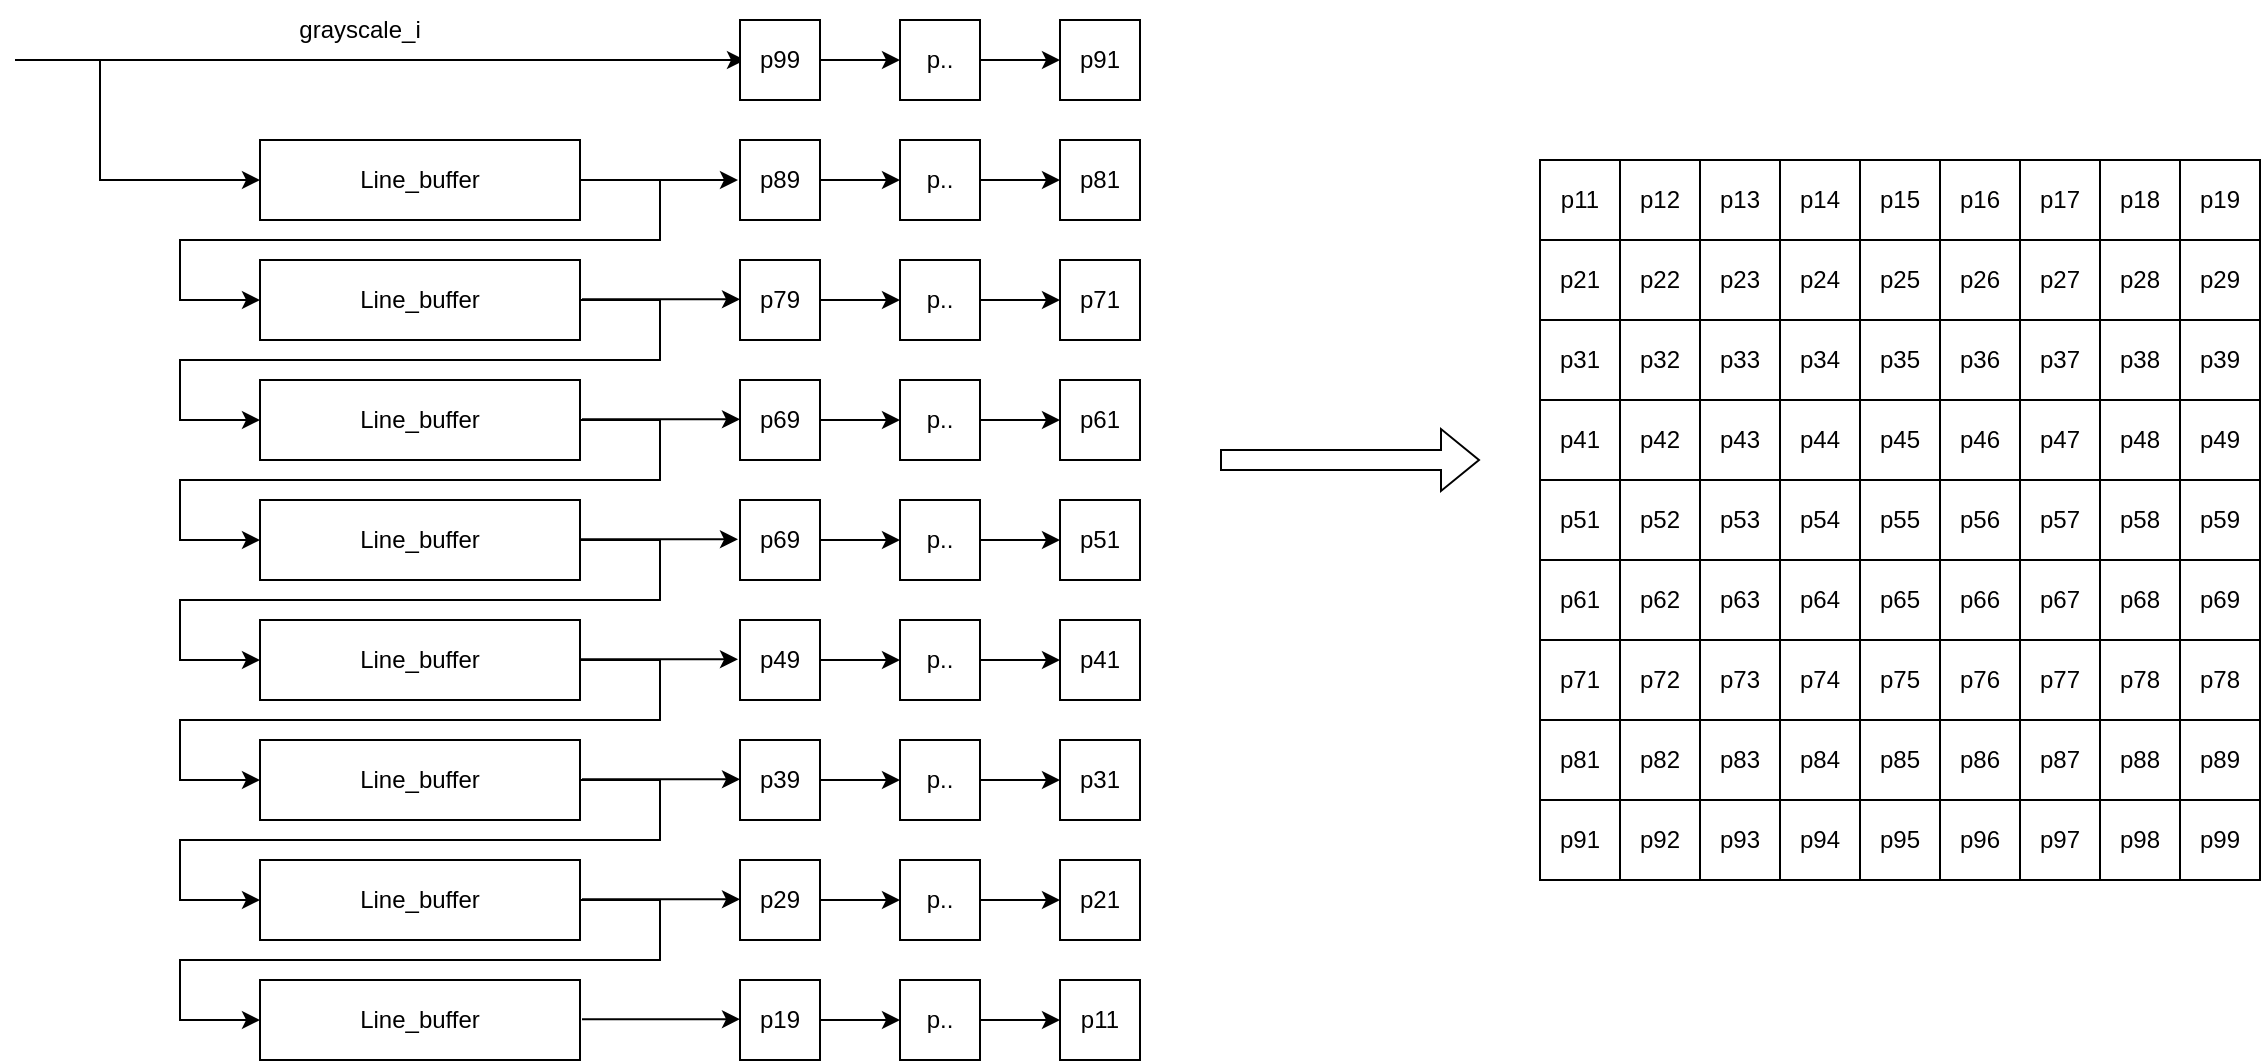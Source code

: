 <mxfile version="24.8.9">
  <diagram name="Page-1" id="rGgKpB5m5iq16dW2CrbF">
    <mxGraphModel dx="1434" dy="746" grid="1" gridSize="10" guides="1" tooltips="1" connect="1" arrows="1" fold="1" page="1" pageScale="1" pageWidth="850" pageHeight="1100" math="0" shadow="0">
      <root>
        <mxCell id="0" />
        <mxCell id="1" parent="0" />
        <mxCell id="uVn_jafMMcIAH3ZnY_Oj-1" value="" style="endArrow=classic;html=1;rounded=0;entryX=0;entryY=0.5;entryDx=0;entryDy=0;" parent="1" edge="1">
          <mxGeometry width="50" height="50" relative="1" as="geometry">
            <mxPoint x="77.5" y="320" as="sourcePoint" />
            <mxPoint x="442.5" y="320" as="targetPoint" />
          </mxGeometry>
        </mxCell>
        <mxCell id="uVn_jafMMcIAH3ZnY_Oj-3" value="grayscale_i" style="text;html=1;align=center;verticalAlign=middle;whiteSpace=wrap;rounded=0;" parent="1" vertex="1">
          <mxGeometry x="220" y="290" width="60" height="30" as="geometry" />
        </mxCell>
        <mxCell id="uVn_jafMMcIAH3ZnY_Oj-5" value="Line_buffer" style="rounded=0;whiteSpace=wrap;html=1;" parent="1" vertex="1">
          <mxGeometry x="200" y="360" width="160" height="40" as="geometry" />
        </mxCell>
        <mxCell id="uVn_jafMMcIAH3ZnY_Oj-12" value="Line_buffer" style="rounded=0;whiteSpace=wrap;html=1;" parent="1" vertex="1">
          <mxGeometry x="200" y="420" width="160" height="40" as="geometry" />
        </mxCell>
        <mxCell id="uVn_jafMMcIAH3ZnY_Oj-13" value="Line_buffer" style="rounded=0;whiteSpace=wrap;html=1;" parent="1" vertex="1">
          <mxGeometry x="200" y="480" width="160" height="40" as="geometry" />
        </mxCell>
        <mxCell id="uVn_jafMMcIAH3ZnY_Oj-14" value="Line_buffer" style="rounded=0;whiteSpace=wrap;html=1;" parent="1" vertex="1">
          <mxGeometry x="200" y="540" width="160" height="40" as="geometry" />
        </mxCell>
        <mxCell id="uVn_jafMMcIAH3ZnY_Oj-16" value="Line_buffer" style="rounded=0;whiteSpace=wrap;html=1;" parent="1" vertex="1">
          <mxGeometry x="200" y="600" width="160" height="40" as="geometry" />
        </mxCell>
        <mxCell id="uVn_jafMMcIAH3ZnY_Oj-17" value="Line_buffer" style="rounded=0;whiteSpace=wrap;html=1;" parent="1" vertex="1">
          <mxGeometry x="200" y="660" width="160" height="40" as="geometry" />
        </mxCell>
        <mxCell id="uVn_jafMMcIAH3ZnY_Oj-18" value="Line_buffer" style="rounded=0;whiteSpace=wrap;html=1;" parent="1" vertex="1">
          <mxGeometry x="200" y="720" width="160" height="40" as="geometry" />
        </mxCell>
        <mxCell id="uVn_jafMMcIAH3ZnY_Oj-19" value="Line_buffer" style="rounded=0;whiteSpace=wrap;html=1;" parent="1" vertex="1">
          <mxGeometry x="200" y="780" width="160" height="40" as="geometry" />
        </mxCell>
        <mxCell id="uVn_jafMMcIAH3ZnY_Oj-21" value="" style="endArrow=classic;html=1;rounded=0;entryX=0;entryY=0.5;entryDx=0;entryDy=0;" parent="1" target="uVn_jafMMcIAH3ZnY_Oj-5" edge="1">
          <mxGeometry width="50" height="50" relative="1" as="geometry">
            <mxPoint x="120" y="320" as="sourcePoint" />
            <mxPoint x="180" y="350" as="targetPoint" />
            <Array as="points">
              <mxPoint x="120" y="380" />
            </Array>
          </mxGeometry>
        </mxCell>
        <mxCell id="uVn_jafMMcIAH3ZnY_Oj-23" value="" style="endArrow=classic;html=1;rounded=0;exitX=1;exitY=0.5;exitDx=0;exitDy=0;entryX=0;entryY=0.5;entryDx=0;entryDy=0;" parent="1" source="uVn_jafMMcIAH3ZnY_Oj-5" target="uVn_jafMMcIAH3ZnY_Oj-12" edge="1">
          <mxGeometry width="50" height="50" relative="1" as="geometry">
            <mxPoint x="360" y="420" as="sourcePoint" />
            <mxPoint x="410" y="370" as="targetPoint" />
            <Array as="points">
              <mxPoint x="400" y="380" />
              <mxPoint x="400" y="410" />
              <mxPoint x="160" y="410" />
              <mxPoint x="160" y="440" />
            </Array>
          </mxGeometry>
        </mxCell>
        <mxCell id="uVn_jafMMcIAH3ZnY_Oj-25" value="" style="endArrow=classic;html=1;rounded=0;exitX=1;exitY=0.5;exitDx=0;exitDy=0;entryX=0;entryY=0.5;entryDx=0;entryDy=0;" parent="1" source="uVn_jafMMcIAH3ZnY_Oj-12" target="uVn_jafMMcIAH3ZnY_Oj-13" edge="1">
          <mxGeometry width="50" height="50" relative="1" as="geometry">
            <mxPoint x="360" y="490" as="sourcePoint" />
            <mxPoint x="410" y="440" as="targetPoint" />
            <Array as="points">
              <mxPoint x="400" y="440" />
              <mxPoint x="400" y="470" />
              <mxPoint x="160" y="470" />
              <mxPoint x="160" y="500" />
            </Array>
          </mxGeometry>
        </mxCell>
        <mxCell id="uVn_jafMMcIAH3ZnY_Oj-26" value="" style="endArrow=classic;html=1;rounded=0;exitX=1;exitY=0.5;exitDx=0;exitDy=0;entryX=0;entryY=0.5;entryDx=0;entryDy=0;" parent="1" edge="1">
          <mxGeometry width="50" height="50" relative="1" as="geometry">
            <mxPoint x="360" y="500" as="sourcePoint" />
            <mxPoint x="200" y="560" as="targetPoint" />
            <Array as="points">
              <mxPoint x="400" y="500" />
              <mxPoint x="400" y="530" />
              <mxPoint x="160" y="530" />
              <mxPoint x="160" y="560" />
            </Array>
          </mxGeometry>
        </mxCell>
        <mxCell id="uVn_jafMMcIAH3ZnY_Oj-27" value="" style="endArrow=classic;html=1;rounded=0;exitX=1;exitY=0.5;exitDx=0;exitDy=0;entryX=0;entryY=0.5;entryDx=0;entryDy=0;" parent="1" edge="1">
          <mxGeometry width="50" height="50" relative="1" as="geometry">
            <mxPoint x="360" y="560" as="sourcePoint" />
            <mxPoint x="200" y="620" as="targetPoint" />
            <Array as="points">
              <mxPoint x="400" y="560" />
              <mxPoint x="400" y="590" />
              <mxPoint x="160" y="590" />
              <mxPoint x="160" y="620" />
            </Array>
          </mxGeometry>
        </mxCell>
        <mxCell id="uVn_jafMMcIAH3ZnY_Oj-28" value="" style="endArrow=classic;html=1;rounded=0;exitX=1;exitY=0.5;exitDx=0;exitDy=0;entryX=0;entryY=0.5;entryDx=0;entryDy=0;" parent="1" edge="1">
          <mxGeometry width="50" height="50" relative="1" as="geometry">
            <mxPoint x="360" y="620" as="sourcePoint" />
            <mxPoint x="200" y="680" as="targetPoint" />
            <Array as="points">
              <mxPoint x="400" y="620" />
              <mxPoint x="400" y="650" />
              <mxPoint x="160" y="650" />
              <mxPoint x="160" y="680" />
            </Array>
          </mxGeometry>
        </mxCell>
        <mxCell id="uVn_jafMMcIAH3ZnY_Oj-29" value="" style="endArrow=classic;html=1;rounded=0;exitX=1;exitY=0.5;exitDx=0;exitDy=0;entryX=0;entryY=0.5;entryDx=0;entryDy=0;" parent="1" edge="1">
          <mxGeometry width="50" height="50" relative="1" as="geometry">
            <mxPoint x="360" y="680" as="sourcePoint" />
            <mxPoint x="200" y="740" as="targetPoint" />
            <Array as="points">
              <mxPoint x="400" y="680" />
              <mxPoint x="400" y="710" />
              <mxPoint x="160" y="710" />
              <mxPoint x="160" y="740" />
            </Array>
          </mxGeometry>
        </mxCell>
        <mxCell id="uVn_jafMMcIAH3ZnY_Oj-30" value="" style="endArrow=classic;html=1;rounded=0;exitX=1;exitY=0.5;exitDx=0;exitDy=0;entryX=0;entryY=0.5;entryDx=0;entryDy=0;" parent="1" edge="1">
          <mxGeometry width="50" height="50" relative="1" as="geometry">
            <mxPoint x="360" y="740" as="sourcePoint" />
            <mxPoint x="200" y="800" as="targetPoint" />
            <Array as="points">
              <mxPoint x="400" y="740" />
              <mxPoint x="400" y="770" />
              <mxPoint x="160" y="770" />
              <mxPoint x="160" y="800" />
            </Array>
          </mxGeometry>
        </mxCell>
        <mxCell id="uVn_jafMMcIAH3ZnY_Oj-44" value="" style="endArrow=classic;html=1;rounded=0;exitX=1;exitY=0.5;exitDx=0;exitDy=0;" parent="1" source="uVn_jafMMcIAH3ZnY_Oj-5" edge="1">
          <mxGeometry width="50" height="50" relative="1" as="geometry">
            <mxPoint x="420" y="440" as="sourcePoint" />
            <mxPoint x="439" y="380" as="targetPoint" />
          </mxGeometry>
        </mxCell>
        <mxCell id="uVn_jafMMcIAH3ZnY_Oj-54" value="" style="group" parent="1" vertex="1" connectable="0">
          <mxGeometry x="440" y="360" width="200" height="40" as="geometry" />
        </mxCell>
        <mxCell id="uVn_jafMMcIAH3ZnY_Oj-55" value="p89" style="rounded=0;whiteSpace=wrap;html=1;" parent="uVn_jafMMcIAH3ZnY_Oj-54" vertex="1">
          <mxGeometry width="40" height="40" as="geometry" />
        </mxCell>
        <mxCell id="uVn_jafMMcIAH3ZnY_Oj-56" value="" style="endArrow=classic;html=1;rounded=0;exitX=1;exitY=0.5;exitDx=0;exitDy=0;" parent="uVn_jafMMcIAH3ZnY_Oj-54" source="uVn_jafMMcIAH3ZnY_Oj-55" edge="1">
          <mxGeometry width="50" height="50" relative="1" as="geometry">
            <mxPoint x="120" y="90" as="sourcePoint" />
            <mxPoint x="80" y="20" as="targetPoint" />
          </mxGeometry>
        </mxCell>
        <mxCell id="uVn_jafMMcIAH3ZnY_Oj-57" value="p.." style="rounded=0;whiteSpace=wrap;html=1;" parent="uVn_jafMMcIAH3ZnY_Oj-54" vertex="1">
          <mxGeometry x="80" width="40" height="40" as="geometry" />
        </mxCell>
        <mxCell id="uVn_jafMMcIAH3ZnY_Oj-58" value="p81" style="rounded=0;whiteSpace=wrap;html=1;" parent="uVn_jafMMcIAH3ZnY_Oj-54" vertex="1">
          <mxGeometry x="160" width="40" height="40" as="geometry" />
        </mxCell>
        <mxCell id="uVn_jafMMcIAH3ZnY_Oj-59" value="" style="endArrow=classic;html=1;rounded=0;exitX=1;exitY=0.5;exitDx=0;exitDy=0;entryX=0;entryY=0.5;entryDx=0;entryDy=0;" parent="uVn_jafMMcIAH3ZnY_Oj-54" source="uVn_jafMMcIAH3ZnY_Oj-57" target="uVn_jafMMcIAH3ZnY_Oj-58" edge="1">
          <mxGeometry width="50" height="50" relative="1" as="geometry">
            <mxPoint x="190" y="105" as="sourcePoint" />
            <mxPoint x="240" y="55" as="targetPoint" />
          </mxGeometry>
        </mxCell>
        <mxCell id="uVn_jafMMcIAH3ZnY_Oj-85" value="" style="group" parent="1" vertex="1" connectable="0">
          <mxGeometry x="440" y="420" width="200" height="40" as="geometry" />
        </mxCell>
        <mxCell id="uVn_jafMMcIAH3ZnY_Oj-86" value="p79" style="rounded=0;whiteSpace=wrap;html=1;" parent="uVn_jafMMcIAH3ZnY_Oj-85" vertex="1">
          <mxGeometry width="40" height="40" as="geometry" />
        </mxCell>
        <mxCell id="uVn_jafMMcIAH3ZnY_Oj-87" value="" style="endArrow=classic;html=1;rounded=0;exitX=1;exitY=0.5;exitDx=0;exitDy=0;" parent="uVn_jafMMcIAH3ZnY_Oj-85" source="uVn_jafMMcIAH3ZnY_Oj-86" edge="1">
          <mxGeometry width="50" height="50" relative="1" as="geometry">
            <mxPoint x="120" y="90" as="sourcePoint" />
            <mxPoint x="80" y="20" as="targetPoint" />
          </mxGeometry>
        </mxCell>
        <mxCell id="uVn_jafMMcIAH3ZnY_Oj-88" value="p.." style="rounded=0;whiteSpace=wrap;html=1;" parent="uVn_jafMMcIAH3ZnY_Oj-85" vertex="1">
          <mxGeometry x="80" width="40" height="40" as="geometry" />
        </mxCell>
        <mxCell id="uVn_jafMMcIAH3ZnY_Oj-89" value="p71" style="rounded=0;whiteSpace=wrap;html=1;" parent="uVn_jafMMcIAH3ZnY_Oj-85" vertex="1">
          <mxGeometry x="160" width="40" height="40" as="geometry" />
        </mxCell>
        <mxCell id="uVn_jafMMcIAH3ZnY_Oj-90" value="" style="endArrow=classic;html=1;rounded=0;exitX=1;exitY=0.5;exitDx=0;exitDy=0;entryX=0;entryY=0.5;entryDx=0;entryDy=0;" parent="uVn_jafMMcIAH3ZnY_Oj-85" source="uVn_jafMMcIAH3ZnY_Oj-88" target="uVn_jafMMcIAH3ZnY_Oj-89" edge="1">
          <mxGeometry width="50" height="50" relative="1" as="geometry">
            <mxPoint x="190" y="105" as="sourcePoint" />
            <mxPoint x="240" y="55" as="targetPoint" />
          </mxGeometry>
        </mxCell>
        <mxCell id="uVn_jafMMcIAH3ZnY_Oj-91" value="" style="group" parent="1" vertex="1" connectable="0">
          <mxGeometry x="440" y="480" width="200" height="40" as="geometry" />
        </mxCell>
        <mxCell id="uVn_jafMMcIAH3ZnY_Oj-92" value="p69" style="rounded=0;whiteSpace=wrap;html=1;" parent="uVn_jafMMcIAH3ZnY_Oj-91" vertex="1">
          <mxGeometry width="40" height="40" as="geometry" />
        </mxCell>
        <mxCell id="uVn_jafMMcIAH3ZnY_Oj-93" value="" style="endArrow=classic;html=1;rounded=0;exitX=1;exitY=0.5;exitDx=0;exitDy=0;" parent="uVn_jafMMcIAH3ZnY_Oj-91" source="uVn_jafMMcIAH3ZnY_Oj-92" edge="1">
          <mxGeometry width="50" height="50" relative="1" as="geometry">
            <mxPoint x="120" y="90" as="sourcePoint" />
            <mxPoint x="80" y="20" as="targetPoint" />
          </mxGeometry>
        </mxCell>
        <mxCell id="uVn_jafMMcIAH3ZnY_Oj-94" value="p.." style="rounded=0;whiteSpace=wrap;html=1;" parent="uVn_jafMMcIAH3ZnY_Oj-91" vertex="1">
          <mxGeometry x="80" width="40" height="40" as="geometry" />
        </mxCell>
        <mxCell id="uVn_jafMMcIAH3ZnY_Oj-95" value="p61" style="rounded=0;whiteSpace=wrap;html=1;" parent="uVn_jafMMcIAH3ZnY_Oj-91" vertex="1">
          <mxGeometry x="160" width="40" height="40" as="geometry" />
        </mxCell>
        <mxCell id="uVn_jafMMcIAH3ZnY_Oj-96" value="" style="endArrow=classic;html=1;rounded=0;exitX=1;exitY=0.5;exitDx=0;exitDy=0;entryX=0;entryY=0.5;entryDx=0;entryDy=0;" parent="uVn_jafMMcIAH3ZnY_Oj-91" source="uVn_jafMMcIAH3ZnY_Oj-94" target="uVn_jafMMcIAH3ZnY_Oj-95" edge="1">
          <mxGeometry width="50" height="50" relative="1" as="geometry">
            <mxPoint x="190" y="105" as="sourcePoint" />
            <mxPoint x="240" y="55" as="targetPoint" />
          </mxGeometry>
        </mxCell>
        <mxCell id="uVn_jafMMcIAH3ZnY_Oj-97" value="" style="group" parent="1" vertex="1" connectable="0">
          <mxGeometry x="440" y="540" width="200" height="40" as="geometry" />
        </mxCell>
        <mxCell id="uVn_jafMMcIAH3ZnY_Oj-98" value="p69" style="rounded=0;whiteSpace=wrap;html=1;" parent="uVn_jafMMcIAH3ZnY_Oj-97" vertex="1">
          <mxGeometry width="40" height="40" as="geometry" />
        </mxCell>
        <mxCell id="uVn_jafMMcIAH3ZnY_Oj-99" value="" style="endArrow=classic;html=1;rounded=0;exitX=1;exitY=0.5;exitDx=0;exitDy=0;" parent="uVn_jafMMcIAH3ZnY_Oj-97" source="uVn_jafMMcIAH3ZnY_Oj-98" edge="1">
          <mxGeometry width="50" height="50" relative="1" as="geometry">
            <mxPoint x="120" y="90" as="sourcePoint" />
            <mxPoint x="80" y="20" as="targetPoint" />
          </mxGeometry>
        </mxCell>
        <mxCell id="uVn_jafMMcIAH3ZnY_Oj-100" value="p.." style="rounded=0;whiteSpace=wrap;html=1;" parent="uVn_jafMMcIAH3ZnY_Oj-97" vertex="1">
          <mxGeometry x="80" width="40" height="40" as="geometry" />
        </mxCell>
        <mxCell id="uVn_jafMMcIAH3ZnY_Oj-101" value="p51" style="rounded=0;whiteSpace=wrap;html=1;" parent="uVn_jafMMcIAH3ZnY_Oj-97" vertex="1">
          <mxGeometry x="160" width="40" height="40" as="geometry" />
        </mxCell>
        <mxCell id="uVn_jafMMcIAH3ZnY_Oj-102" value="" style="endArrow=classic;html=1;rounded=0;exitX=1;exitY=0.5;exitDx=0;exitDy=0;entryX=0;entryY=0.5;entryDx=0;entryDy=0;" parent="uVn_jafMMcIAH3ZnY_Oj-97" source="uVn_jafMMcIAH3ZnY_Oj-100" target="uVn_jafMMcIAH3ZnY_Oj-101" edge="1">
          <mxGeometry width="50" height="50" relative="1" as="geometry">
            <mxPoint x="190" y="105" as="sourcePoint" />
            <mxPoint x="240" y="55" as="targetPoint" />
          </mxGeometry>
        </mxCell>
        <mxCell id="uVn_jafMMcIAH3ZnY_Oj-103" value="" style="group" parent="1" vertex="1" connectable="0">
          <mxGeometry x="440" y="600" width="200" height="40" as="geometry" />
        </mxCell>
        <mxCell id="uVn_jafMMcIAH3ZnY_Oj-104" value="p49" style="rounded=0;whiteSpace=wrap;html=1;" parent="uVn_jafMMcIAH3ZnY_Oj-103" vertex="1">
          <mxGeometry width="40" height="40" as="geometry" />
        </mxCell>
        <mxCell id="uVn_jafMMcIAH3ZnY_Oj-105" value="" style="endArrow=classic;html=1;rounded=0;exitX=1;exitY=0.5;exitDx=0;exitDy=0;" parent="uVn_jafMMcIAH3ZnY_Oj-103" source="uVn_jafMMcIAH3ZnY_Oj-104" edge="1">
          <mxGeometry width="50" height="50" relative="1" as="geometry">
            <mxPoint x="120" y="90" as="sourcePoint" />
            <mxPoint x="80" y="20" as="targetPoint" />
          </mxGeometry>
        </mxCell>
        <mxCell id="uVn_jafMMcIAH3ZnY_Oj-106" value="p.." style="rounded=0;whiteSpace=wrap;html=1;" parent="uVn_jafMMcIAH3ZnY_Oj-103" vertex="1">
          <mxGeometry x="80" width="40" height="40" as="geometry" />
        </mxCell>
        <mxCell id="uVn_jafMMcIAH3ZnY_Oj-107" value="p41" style="rounded=0;whiteSpace=wrap;html=1;" parent="uVn_jafMMcIAH3ZnY_Oj-103" vertex="1">
          <mxGeometry x="160" width="40" height="40" as="geometry" />
        </mxCell>
        <mxCell id="uVn_jafMMcIAH3ZnY_Oj-108" value="" style="endArrow=classic;html=1;rounded=0;exitX=1;exitY=0.5;exitDx=0;exitDy=0;entryX=0;entryY=0.5;entryDx=0;entryDy=0;" parent="uVn_jafMMcIAH3ZnY_Oj-103" source="uVn_jafMMcIAH3ZnY_Oj-106" target="uVn_jafMMcIAH3ZnY_Oj-107" edge="1">
          <mxGeometry width="50" height="50" relative="1" as="geometry">
            <mxPoint x="190" y="105" as="sourcePoint" />
            <mxPoint x="240" y="55" as="targetPoint" />
          </mxGeometry>
        </mxCell>
        <mxCell id="uVn_jafMMcIAH3ZnY_Oj-109" value="" style="group" parent="1" vertex="1" connectable="0">
          <mxGeometry x="440" y="660" width="200" height="40" as="geometry" />
        </mxCell>
        <mxCell id="uVn_jafMMcIAH3ZnY_Oj-110" value="p39" style="rounded=0;whiteSpace=wrap;html=1;" parent="uVn_jafMMcIAH3ZnY_Oj-109" vertex="1">
          <mxGeometry width="40" height="40" as="geometry" />
        </mxCell>
        <mxCell id="uVn_jafMMcIAH3ZnY_Oj-111" value="" style="endArrow=classic;html=1;rounded=0;exitX=1;exitY=0.5;exitDx=0;exitDy=0;" parent="uVn_jafMMcIAH3ZnY_Oj-109" source="uVn_jafMMcIAH3ZnY_Oj-110" edge="1">
          <mxGeometry width="50" height="50" relative="1" as="geometry">
            <mxPoint x="120" y="90" as="sourcePoint" />
            <mxPoint x="80" y="20" as="targetPoint" />
          </mxGeometry>
        </mxCell>
        <mxCell id="uVn_jafMMcIAH3ZnY_Oj-112" value="p.." style="rounded=0;whiteSpace=wrap;html=1;" parent="uVn_jafMMcIAH3ZnY_Oj-109" vertex="1">
          <mxGeometry x="80" width="40" height="40" as="geometry" />
        </mxCell>
        <mxCell id="uVn_jafMMcIAH3ZnY_Oj-113" value="p31" style="rounded=0;whiteSpace=wrap;html=1;" parent="uVn_jafMMcIAH3ZnY_Oj-109" vertex="1">
          <mxGeometry x="160" width="40" height="40" as="geometry" />
        </mxCell>
        <mxCell id="uVn_jafMMcIAH3ZnY_Oj-114" value="" style="endArrow=classic;html=1;rounded=0;exitX=1;exitY=0.5;exitDx=0;exitDy=0;entryX=0;entryY=0.5;entryDx=0;entryDy=0;" parent="uVn_jafMMcIAH3ZnY_Oj-109" source="uVn_jafMMcIAH3ZnY_Oj-112" target="uVn_jafMMcIAH3ZnY_Oj-113" edge="1">
          <mxGeometry width="50" height="50" relative="1" as="geometry">
            <mxPoint x="190" y="105" as="sourcePoint" />
            <mxPoint x="240" y="55" as="targetPoint" />
          </mxGeometry>
        </mxCell>
        <mxCell id="uVn_jafMMcIAH3ZnY_Oj-115" value="" style="group" parent="1" vertex="1" connectable="0">
          <mxGeometry x="440" y="720" width="200" height="40" as="geometry" />
        </mxCell>
        <mxCell id="uVn_jafMMcIAH3ZnY_Oj-116" value="p29" style="rounded=0;whiteSpace=wrap;html=1;" parent="uVn_jafMMcIAH3ZnY_Oj-115" vertex="1">
          <mxGeometry width="40" height="40" as="geometry" />
        </mxCell>
        <mxCell id="uVn_jafMMcIAH3ZnY_Oj-117" value="" style="endArrow=classic;html=1;rounded=0;exitX=1;exitY=0.5;exitDx=0;exitDy=0;" parent="uVn_jafMMcIAH3ZnY_Oj-115" source="uVn_jafMMcIAH3ZnY_Oj-116" edge="1">
          <mxGeometry width="50" height="50" relative="1" as="geometry">
            <mxPoint x="120" y="90" as="sourcePoint" />
            <mxPoint x="80" y="20" as="targetPoint" />
          </mxGeometry>
        </mxCell>
        <mxCell id="uVn_jafMMcIAH3ZnY_Oj-118" value="p.." style="rounded=0;whiteSpace=wrap;html=1;" parent="uVn_jafMMcIAH3ZnY_Oj-115" vertex="1">
          <mxGeometry x="80" width="40" height="40" as="geometry" />
        </mxCell>
        <mxCell id="uVn_jafMMcIAH3ZnY_Oj-119" value="p21" style="rounded=0;whiteSpace=wrap;html=1;" parent="uVn_jafMMcIAH3ZnY_Oj-115" vertex="1">
          <mxGeometry x="160" width="40" height="40" as="geometry" />
        </mxCell>
        <mxCell id="uVn_jafMMcIAH3ZnY_Oj-120" value="" style="endArrow=classic;html=1;rounded=0;exitX=1;exitY=0.5;exitDx=0;exitDy=0;entryX=0;entryY=0.5;entryDx=0;entryDy=0;" parent="uVn_jafMMcIAH3ZnY_Oj-115" source="uVn_jafMMcIAH3ZnY_Oj-118" target="uVn_jafMMcIAH3ZnY_Oj-119" edge="1">
          <mxGeometry width="50" height="50" relative="1" as="geometry">
            <mxPoint x="190" y="105" as="sourcePoint" />
            <mxPoint x="240" y="55" as="targetPoint" />
          </mxGeometry>
        </mxCell>
        <mxCell id="uVn_jafMMcIAH3ZnY_Oj-121" value="" style="endArrow=classic;html=1;rounded=0;exitX=1;exitY=0.5;exitDx=0;exitDy=0;" parent="1" edge="1">
          <mxGeometry width="50" height="50" relative="1" as="geometry">
            <mxPoint x="361" y="439.67" as="sourcePoint" />
            <mxPoint x="440" y="439.67" as="targetPoint" />
          </mxGeometry>
        </mxCell>
        <mxCell id="uVn_jafMMcIAH3ZnY_Oj-122" value="" style="endArrow=classic;html=1;rounded=0;exitX=1;exitY=0.5;exitDx=0;exitDy=0;" parent="1" edge="1">
          <mxGeometry width="50" height="50" relative="1" as="geometry">
            <mxPoint x="361" y="499.67" as="sourcePoint" />
            <mxPoint x="440" y="499.67" as="targetPoint" />
          </mxGeometry>
        </mxCell>
        <mxCell id="uVn_jafMMcIAH3ZnY_Oj-123" value="" style="endArrow=classic;html=1;rounded=0;exitX=1;exitY=0.5;exitDx=0;exitDy=0;" parent="1" edge="1">
          <mxGeometry width="50" height="50" relative="1" as="geometry">
            <mxPoint x="360" y="559.67" as="sourcePoint" />
            <mxPoint x="439" y="559.67" as="targetPoint" />
          </mxGeometry>
        </mxCell>
        <mxCell id="uVn_jafMMcIAH3ZnY_Oj-124" value="" style="endArrow=classic;html=1;rounded=0;exitX=1;exitY=0.5;exitDx=0;exitDy=0;" parent="1" edge="1">
          <mxGeometry width="50" height="50" relative="1" as="geometry">
            <mxPoint x="360" y="619.67" as="sourcePoint" />
            <mxPoint x="439" y="619.67" as="targetPoint" />
          </mxGeometry>
        </mxCell>
        <mxCell id="uVn_jafMMcIAH3ZnY_Oj-125" value="" style="endArrow=classic;html=1;rounded=0;exitX=1;exitY=0.5;exitDx=0;exitDy=0;" parent="1" edge="1">
          <mxGeometry width="50" height="50" relative="1" as="geometry">
            <mxPoint x="361" y="679.67" as="sourcePoint" />
            <mxPoint x="440" y="679.67" as="targetPoint" />
          </mxGeometry>
        </mxCell>
        <mxCell id="uVn_jafMMcIAH3ZnY_Oj-126" value="" style="endArrow=classic;html=1;rounded=0;exitX=1;exitY=0.5;exitDx=0;exitDy=0;" parent="1" edge="1">
          <mxGeometry width="50" height="50" relative="1" as="geometry">
            <mxPoint x="361" y="739.67" as="sourcePoint" />
            <mxPoint x="440" y="739.67" as="targetPoint" />
          </mxGeometry>
        </mxCell>
        <mxCell id="uVn_jafMMcIAH3ZnY_Oj-127" value="" style="group" parent="1" vertex="1" connectable="0">
          <mxGeometry x="440" y="780" width="200" height="40" as="geometry" />
        </mxCell>
        <mxCell id="uVn_jafMMcIAH3ZnY_Oj-128" value="p19" style="rounded=0;whiteSpace=wrap;html=1;" parent="uVn_jafMMcIAH3ZnY_Oj-127" vertex="1">
          <mxGeometry width="40" height="40" as="geometry" />
        </mxCell>
        <mxCell id="uVn_jafMMcIAH3ZnY_Oj-129" value="" style="endArrow=classic;html=1;rounded=0;exitX=1;exitY=0.5;exitDx=0;exitDy=0;" parent="uVn_jafMMcIAH3ZnY_Oj-127" source="uVn_jafMMcIAH3ZnY_Oj-128" edge="1">
          <mxGeometry width="50" height="50" relative="1" as="geometry">
            <mxPoint x="120" y="90" as="sourcePoint" />
            <mxPoint x="80" y="20" as="targetPoint" />
          </mxGeometry>
        </mxCell>
        <mxCell id="uVn_jafMMcIAH3ZnY_Oj-130" value="p.." style="rounded=0;whiteSpace=wrap;html=1;" parent="uVn_jafMMcIAH3ZnY_Oj-127" vertex="1">
          <mxGeometry x="80" width="40" height="40" as="geometry" />
        </mxCell>
        <mxCell id="uVn_jafMMcIAH3ZnY_Oj-131" value="p11" style="rounded=0;whiteSpace=wrap;html=1;" parent="uVn_jafMMcIAH3ZnY_Oj-127" vertex="1">
          <mxGeometry x="160" width="40" height="40" as="geometry" />
        </mxCell>
        <mxCell id="uVn_jafMMcIAH3ZnY_Oj-132" value="" style="endArrow=classic;html=1;rounded=0;exitX=1;exitY=0.5;exitDx=0;exitDy=0;entryX=0;entryY=0.5;entryDx=0;entryDy=0;" parent="uVn_jafMMcIAH3ZnY_Oj-127" source="uVn_jafMMcIAH3ZnY_Oj-130" target="uVn_jafMMcIAH3ZnY_Oj-131" edge="1">
          <mxGeometry width="50" height="50" relative="1" as="geometry">
            <mxPoint x="190" y="105" as="sourcePoint" />
            <mxPoint x="240" y="55" as="targetPoint" />
          </mxGeometry>
        </mxCell>
        <mxCell id="uVn_jafMMcIAH3ZnY_Oj-133" value="" style="endArrow=classic;html=1;rounded=0;exitX=1;exitY=0.5;exitDx=0;exitDy=0;" parent="1" edge="1">
          <mxGeometry width="50" height="50" relative="1" as="geometry">
            <mxPoint x="361" y="799.6" as="sourcePoint" />
            <mxPoint x="440" y="799.6" as="targetPoint" />
          </mxGeometry>
        </mxCell>
        <mxCell id="uVn_jafMMcIAH3ZnY_Oj-134" value="" style="shape=flexArrow;endArrow=classic;html=1;rounded=0;" parent="1" edge="1">
          <mxGeometry width="50" height="50" relative="1" as="geometry">
            <mxPoint x="680" y="520" as="sourcePoint" />
            <mxPoint x="810" y="520" as="targetPoint" />
          </mxGeometry>
        </mxCell>
        <mxCell id="uVn_jafMMcIAH3ZnY_Oj-48" value="p99" style="rounded=0;whiteSpace=wrap;html=1;" parent="1" vertex="1">
          <mxGeometry x="440" y="300" width="40" height="40" as="geometry" />
        </mxCell>
        <mxCell id="uVn_jafMMcIAH3ZnY_Oj-49" value="" style="endArrow=classic;html=1;rounded=0;exitX=1;exitY=0.5;exitDx=0;exitDy=0;" parent="1" source="uVn_jafMMcIAH3ZnY_Oj-48" edge="1">
          <mxGeometry width="50" height="50" relative="1" as="geometry">
            <mxPoint x="560" y="390" as="sourcePoint" />
            <mxPoint x="520" y="320" as="targetPoint" />
          </mxGeometry>
        </mxCell>
        <mxCell id="uVn_jafMMcIAH3ZnY_Oj-50" value="p.." style="rounded=0;whiteSpace=wrap;html=1;" parent="1" vertex="1">
          <mxGeometry x="520" y="300" width="40" height="40" as="geometry" />
        </mxCell>
        <mxCell id="uVn_jafMMcIAH3ZnY_Oj-51" value="p91" style="rounded=0;whiteSpace=wrap;html=1;" parent="1" vertex="1">
          <mxGeometry x="600" y="300" width="40" height="40" as="geometry" />
        </mxCell>
        <mxCell id="uVn_jafMMcIAH3ZnY_Oj-52" value="" style="endArrow=classic;html=1;rounded=0;exitX=1;exitY=0.5;exitDx=0;exitDy=0;entryX=0;entryY=0.5;entryDx=0;entryDy=0;" parent="1" source="uVn_jafMMcIAH3ZnY_Oj-50" target="uVn_jafMMcIAH3ZnY_Oj-51" edge="1">
          <mxGeometry width="50" height="50" relative="1" as="geometry">
            <mxPoint x="630" y="405" as="sourcePoint" />
            <mxPoint x="680" y="355" as="targetPoint" />
          </mxGeometry>
        </mxCell>
        <mxCell id="uVn_jafMMcIAH3ZnY_Oj-136" value="p11" style="rounded=0;whiteSpace=wrap;html=1;container=0;" parent="1" vertex="1">
          <mxGeometry x="840" y="370" width="40" height="40" as="geometry" />
        </mxCell>
        <mxCell id="uVn_jafMMcIAH3ZnY_Oj-137" value="p12" style="rounded=0;whiteSpace=wrap;html=1;container=0;" parent="1" vertex="1">
          <mxGeometry x="880" y="370" width="40" height="40" as="geometry" />
        </mxCell>
        <mxCell id="uVn_jafMMcIAH3ZnY_Oj-138" value="p13" style="rounded=0;whiteSpace=wrap;html=1;container=0;" parent="1" vertex="1">
          <mxGeometry x="920" y="370" width="40" height="40" as="geometry" />
        </mxCell>
        <mxCell id="uVn_jafMMcIAH3ZnY_Oj-139" value="p14" style="rounded=0;whiteSpace=wrap;html=1;container=0;" parent="1" vertex="1">
          <mxGeometry x="960" y="370" width="40" height="40" as="geometry" />
        </mxCell>
        <mxCell id="uVn_jafMMcIAH3ZnY_Oj-140" value="p15" style="rounded=0;whiteSpace=wrap;html=1;container=0;" parent="1" vertex="1">
          <mxGeometry x="1000" y="370" width="40" height="40" as="geometry" />
        </mxCell>
        <mxCell id="uVn_jafMMcIAH3ZnY_Oj-141" value="p16" style="rounded=0;whiteSpace=wrap;html=1;container=0;" parent="1" vertex="1">
          <mxGeometry x="1040" y="370" width="40" height="40" as="geometry" />
        </mxCell>
        <mxCell id="uVn_jafMMcIAH3ZnY_Oj-142" value="p17" style="rounded=0;whiteSpace=wrap;html=1;container=0;" parent="1" vertex="1">
          <mxGeometry x="1080" y="370" width="40" height="40" as="geometry" />
        </mxCell>
        <mxCell id="uVn_jafMMcIAH3ZnY_Oj-143" value="p18" style="rounded=0;whiteSpace=wrap;html=1;container=0;" parent="1" vertex="1">
          <mxGeometry x="1120" y="370" width="40" height="40" as="geometry" />
        </mxCell>
        <mxCell id="uVn_jafMMcIAH3ZnY_Oj-144" value="p19" style="rounded=0;whiteSpace=wrap;html=1;container=0;" parent="1" vertex="1">
          <mxGeometry x="1160" y="370" width="40" height="40" as="geometry" />
        </mxCell>
        <mxCell id="uVn_jafMMcIAH3ZnY_Oj-156" value="p21" style="rounded=0;whiteSpace=wrap;html=1;container=0;" parent="1" vertex="1">
          <mxGeometry x="840" y="410" width="40" height="40" as="geometry" />
        </mxCell>
        <mxCell id="uVn_jafMMcIAH3ZnY_Oj-157" value="p22" style="rounded=0;whiteSpace=wrap;html=1;container=0;" parent="1" vertex="1">
          <mxGeometry x="880" y="410" width="40" height="40" as="geometry" />
        </mxCell>
        <mxCell id="uVn_jafMMcIAH3ZnY_Oj-158" value="p23" style="rounded=0;whiteSpace=wrap;html=1;container=0;" parent="1" vertex="1">
          <mxGeometry x="920" y="410" width="40" height="40" as="geometry" />
        </mxCell>
        <mxCell id="uVn_jafMMcIAH3ZnY_Oj-159" value="p24" style="rounded=0;whiteSpace=wrap;html=1;container=0;" parent="1" vertex="1">
          <mxGeometry x="960" y="410" width="40" height="40" as="geometry" />
        </mxCell>
        <mxCell id="uVn_jafMMcIAH3ZnY_Oj-160" value="p25" style="rounded=0;whiteSpace=wrap;html=1;container=0;" parent="1" vertex="1">
          <mxGeometry x="1000" y="410" width="40" height="40" as="geometry" />
        </mxCell>
        <mxCell id="uVn_jafMMcIAH3ZnY_Oj-161" value="p26" style="rounded=0;whiteSpace=wrap;html=1;container=0;" parent="1" vertex="1">
          <mxGeometry x="1040" y="410" width="40" height="40" as="geometry" />
        </mxCell>
        <mxCell id="uVn_jafMMcIAH3ZnY_Oj-162" value="p27" style="rounded=0;whiteSpace=wrap;html=1;container=0;" parent="1" vertex="1">
          <mxGeometry x="1080" y="410" width="40" height="40" as="geometry" />
        </mxCell>
        <mxCell id="uVn_jafMMcIAH3ZnY_Oj-163" value="p28" style="rounded=0;whiteSpace=wrap;html=1;container=0;" parent="1" vertex="1">
          <mxGeometry x="1120" y="410" width="40" height="40" as="geometry" />
        </mxCell>
        <mxCell id="uVn_jafMMcIAH3ZnY_Oj-164" value="p29" style="rounded=0;whiteSpace=wrap;html=1;container=0;" parent="1" vertex="1">
          <mxGeometry x="1160" y="410" width="40" height="40" as="geometry" />
        </mxCell>
        <mxCell id="uVn_jafMMcIAH3ZnY_Oj-166" value="p31" style="rounded=0;whiteSpace=wrap;html=1;container=0;" parent="1" vertex="1">
          <mxGeometry x="840" y="450" width="40" height="40" as="geometry" />
        </mxCell>
        <mxCell id="uVn_jafMMcIAH3ZnY_Oj-167" value="p32" style="rounded=0;whiteSpace=wrap;html=1;container=0;" parent="1" vertex="1">
          <mxGeometry x="880" y="450" width="40" height="40" as="geometry" />
        </mxCell>
        <mxCell id="uVn_jafMMcIAH3ZnY_Oj-168" value="p33" style="rounded=0;whiteSpace=wrap;html=1;container=0;" parent="1" vertex="1">
          <mxGeometry x="920" y="450" width="40" height="40" as="geometry" />
        </mxCell>
        <mxCell id="uVn_jafMMcIAH3ZnY_Oj-169" value="p34" style="rounded=0;whiteSpace=wrap;html=1;container=0;" parent="1" vertex="1">
          <mxGeometry x="960" y="450" width="40" height="40" as="geometry" />
        </mxCell>
        <mxCell id="uVn_jafMMcIAH3ZnY_Oj-170" value="p35" style="rounded=0;whiteSpace=wrap;html=1;container=0;" parent="1" vertex="1">
          <mxGeometry x="1000" y="450" width="40" height="40" as="geometry" />
        </mxCell>
        <mxCell id="uVn_jafMMcIAH3ZnY_Oj-171" value="p36" style="rounded=0;whiteSpace=wrap;html=1;container=0;" parent="1" vertex="1">
          <mxGeometry x="1040" y="450" width="40" height="40" as="geometry" />
        </mxCell>
        <mxCell id="uVn_jafMMcIAH3ZnY_Oj-172" value="p37" style="rounded=0;whiteSpace=wrap;html=1;container=0;" parent="1" vertex="1">
          <mxGeometry x="1080" y="450" width="40" height="40" as="geometry" />
        </mxCell>
        <mxCell id="uVn_jafMMcIAH3ZnY_Oj-173" value="p38" style="rounded=0;whiteSpace=wrap;html=1;container=0;" parent="1" vertex="1">
          <mxGeometry x="1120" y="450" width="40" height="40" as="geometry" />
        </mxCell>
        <mxCell id="uVn_jafMMcIAH3ZnY_Oj-174" value="p39" style="rounded=0;whiteSpace=wrap;html=1;container=0;" parent="1" vertex="1">
          <mxGeometry x="1160" y="450" width="40" height="40" as="geometry" />
        </mxCell>
        <mxCell id="uVn_jafMMcIAH3ZnY_Oj-176" value="p41" style="rounded=0;whiteSpace=wrap;html=1;container=0;" parent="1" vertex="1">
          <mxGeometry x="840" y="490" width="40" height="40" as="geometry" />
        </mxCell>
        <mxCell id="uVn_jafMMcIAH3ZnY_Oj-177" value="p42" style="rounded=0;whiteSpace=wrap;html=1;container=0;" parent="1" vertex="1">
          <mxGeometry x="880" y="490" width="40" height="40" as="geometry" />
        </mxCell>
        <mxCell id="uVn_jafMMcIAH3ZnY_Oj-178" value="p43" style="rounded=0;whiteSpace=wrap;html=1;container=0;" parent="1" vertex="1">
          <mxGeometry x="920" y="490" width="40" height="40" as="geometry" />
        </mxCell>
        <mxCell id="uVn_jafMMcIAH3ZnY_Oj-179" value="p44" style="rounded=0;whiteSpace=wrap;html=1;container=0;" parent="1" vertex="1">
          <mxGeometry x="960" y="490" width="40" height="40" as="geometry" />
        </mxCell>
        <mxCell id="uVn_jafMMcIAH3ZnY_Oj-180" value="p45" style="rounded=0;whiteSpace=wrap;html=1;container=0;" parent="1" vertex="1">
          <mxGeometry x="1000" y="490" width="40" height="40" as="geometry" />
        </mxCell>
        <mxCell id="uVn_jafMMcIAH3ZnY_Oj-181" value="p46" style="rounded=0;whiteSpace=wrap;html=1;container=0;" parent="1" vertex="1">
          <mxGeometry x="1040" y="490" width="40" height="40" as="geometry" />
        </mxCell>
        <mxCell id="uVn_jafMMcIAH3ZnY_Oj-182" value="p47" style="rounded=0;whiteSpace=wrap;html=1;container=0;" parent="1" vertex="1">
          <mxGeometry x="1080" y="490" width="40" height="40" as="geometry" />
        </mxCell>
        <mxCell id="uVn_jafMMcIAH3ZnY_Oj-183" value="p48" style="rounded=0;whiteSpace=wrap;html=1;container=0;" parent="1" vertex="1">
          <mxGeometry x="1120" y="490" width="40" height="40" as="geometry" />
        </mxCell>
        <mxCell id="uVn_jafMMcIAH3ZnY_Oj-184" value="p49" style="rounded=0;whiteSpace=wrap;html=1;container=0;" parent="1" vertex="1">
          <mxGeometry x="1160" y="490" width="40" height="40" as="geometry" />
        </mxCell>
        <mxCell id="uVn_jafMMcIAH3ZnY_Oj-186" value="p51" style="rounded=0;whiteSpace=wrap;html=1;container=0;" parent="1" vertex="1">
          <mxGeometry x="840" y="530" width="40" height="40" as="geometry" />
        </mxCell>
        <mxCell id="uVn_jafMMcIAH3ZnY_Oj-187" value="p52" style="rounded=0;whiteSpace=wrap;html=1;container=0;" parent="1" vertex="1">
          <mxGeometry x="880" y="530" width="40" height="40" as="geometry" />
        </mxCell>
        <mxCell id="uVn_jafMMcIAH3ZnY_Oj-188" value="p53" style="rounded=0;whiteSpace=wrap;html=1;container=0;" parent="1" vertex="1">
          <mxGeometry x="920" y="530" width="40" height="40" as="geometry" />
        </mxCell>
        <mxCell id="uVn_jafMMcIAH3ZnY_Oj-189" value="p54" style="rounded=0;whiteSpace=wrap;html=1;container=0;" parent="1" vertex="1">
          <mxGeometry x="960" y="530" width="40" height="40" as="geometry" />
        </mxCell>
        <mxCell id="uVn_jafMMcIAH3ZnY_Oj-190" value="p55" style="rounded=0;whiteSpace=wrap;html=1;container=0;" parent="1" vertex="1">
          <mxGeometry x="1000" y="530" width="40" height="40" as="geometry" />
        </mxCell>
        <mxCell id="uVn_jafMMcIAH3ZnY_Oj-191" value="p56" style="rounded=0;whiteSpace=wrap;html=1;container=0;" parent="1" vertex="1">
          <mxGeometry x="1040" y="530" width="40" height="40" as="geometry" />
        </mxCell>
        <mxCell id="uVn_jafMMcIAH3ZnY_Oj-192" value="p57" style="rounded=0;whiteSpace=wrap;html=1;container=0;" parent="1" vertex="1">
          <mxGeometry x="1080" y="530" width="40" height="40" as="geometry" />
        </mxCell>
        <mxCell id="uVn_jafMMcIAH3ZnY_Oj-193" value="p58" style="rounded=0;whiteSpace=wrap;html=1;container=0;" parent="1" vertex="1">
          <mxGeometry x="1120" y="530" width="40" height="40" as="geometry" />
        </mxCell>
        <mxCell id="uVn_jafMMcIAH3ZnY_Oj-194" value="p59" style="rounded=0;whiteSpace=wrap;html=1;container=0;" parent="1" vertex="1">
          <mxGeometry x="1160" y="530" width="40" height="40" as="geometry" />
        </mxCell>
        <mxCell id="uVn_jafMMcIAH3ZnY_Oj-196" value="p61" style="rounded=0;whiteSpace=wrap;html=1;container=0;" parent="1" vertex="1">
          <mxGeometry x="840" y="570" width="40" height="40" as="geometry" />
        </mxCell>
        <mxCell id="uVn_jafMMcIAH3ZnY_Oj-197" value="p62" style="rounded=0;whiteSpace=wrap;html=1;container=0;" parent="1" vertex="1">
          <mxGeometry x="880" y="570" width="40" height="40" as="geometry" />
        </mxCell>
        <mxCell id="uVn_jafMMcIAH3ZnY_Oj-198" value="p63" style="rounded=0;whiteSpace=wrap;html=1;container=0;" parent="1" vertex="1">
          <mxGeometry x="920" y="570" width="40" height="40" as="geometry" />
        </mxCell>
        <mxCell id="uVn_jafMMcIAH3ZnY_Oj-199" value="p64" style="rounded=0;whiteSpace=wrap;html=1;container=0;" parent="1" vertex="1">
          <mxGeometry x="960" y="570" width="40" height="40" as="geometry" />
        </mxCell>
        <mxCell id="uVn_jafMMcIAH3ZnY_Oj-200" value="p65" style="rounded=0;whiteSpace=wrap;html=1;container=0;" parent="1" vertex="1">
          <mxGeometry x="1000" y="570" width="40" height="40" as="geometry" />
        </mxCell>
        <mxCell id="uVn_jafMMcIAH3ZnY_Oj-201" value="p66" style="rounded=0;whiteSpace=wrap;html=1;container=0;" parent="1" vertex="1">
          <mxGeometry x="1040" y="570" width="40" height="40" as="geometry" />
        </mxCell>
        <mxCell id="uVn_jafMMcIAH3ZnY_Oj-202" value="p67" style="rounded=0;whiteSpace=wrap;html=1;container=0;" parent="1" vertex="1">
          <mxGeometry x="1080" y="570" width="40" height="40" as="geometry" />
        </mxCell>
        <mxCell id="uVn_jafMMcIAH3ZnY_Oj-203" value="p68" style="rounded=0;whiteSpace=wrap;html=1;container=0;" parent="1" vertex="1">
          <mxGeometry x="1120" y="570" width="40" height="40" as="geometry" />
        </mxCell>
        <mxCell id="uVn_jafMMcIAH3ZnY_Oj-204" value="p69" style="rounded=0;whiteSpace=wrap;html=1;container=0;" parent="1" vertex="1">
          <mxGeometry x="1160" y="570" width="40" height="40" as="geometry" />
        </mxCell>
        <mxCell id="uVn_jafMMcIAH3ZnY_Oj-206" value="p71" style="rounded=0;whiteSpace=wrap;html=1;container=0;" parent="1" vertex="1">
          <mxGeometry x="840" y="610" width="40" height="40" as="geometry" />
        </mxCell>
        <mxCell id="uVn_jafMMcIAH3ZnY_Oj-207" value="p72" style="rounded=0;whiteSpace=wrap;html=1;container=0;" parent="1" vertex="1">
          <mxGeometry x="880" y="610" width="40" height="40" as="geometry" />
        </mxCell>
        <mxCell id="uVn_jafMMcIAH3ZnY_Oj-208" value="p73" style="rounded=0;whiteSpace=wrap;html=1;container=0;" parent="1" vertex="1">
          <mxGeometry x="920" y="610" width="40" height="40" as="geometry" />
        </mxCell>
        <mxCell id="uVn_jafMMcIAH3ZnY_Oj-209" value="p74" style="rounded=0;whiteSpace=wrap;html=1;container=0;" parent="1" vertex="1">
          <mxGeometry x="960" y="610" width="40" height="40" as="geometry" />
        </mxCell>
        <mxCell id="uVn_jafMMcIAH3ZnY_Oj-210" value="p75" style="rounded=0;whiteSpace=wrap;html=1;container=0;" parent="1" vertex="1">
          <mxGeometry x="1000" y="610" width="40" height="40" as="geometry" />
        </mxCell>
        <mxCell id="uVn_jafMMcIAH3ZnY_Oj-211" value="p76" style="rounded=0;whiteSpace=wrap;html=1;container=0;" parent="1" vertex="1">
          <mxGeometry x="1040" y="610" width="40" height="40" as="geometry" />
        </mxCell>
        <mxCell id="uVn_jafMMcIAH3ZnY_Oj-212" value="p77" style="rounded=0;whiteSpace=wrap;html=1;container=0;" parent="1" vertex="1">
          <mxGeometry x="1080" y="610" width="40" height="40" as="geometry" />
        </mxCell>
        <mxCell id="uVn_jafMMcIAH3ZnY_Oj-213" value="p78" style="rounded=0;whiteSpace=wrap;html=1;container=0;" parent="1" vertex="1">
          <mxGeometry x="1120" y="610" width="40" height="40" as="geometry" />
        </mxCell>
        <mxCell id="uVn_jafMMcIAH3ZnY_Oj-214" value="p78" style="rounded=0;whiteSpace=wrap;html=1;container=0;" parent="1" vertex="1">
          <mxGeometry x="1160" y="610" width="40" height="40" as="geometry" />
        </mxCell>
        <mxCell id="uVn_jafMMcIAH3ZnY_Oj-216" value="p81" style="rounded=0;whiteSpace=wrap;html=1;container=0;" parent="1" vertex="1">
          <mxGeometry x="840" y="650" width="40" height="40" as="geometry" />
        </mxCell>
        <mxCell id="uVn_jafMMcIAH3ZnY_Oj-217" value="p82" style="rounded=0;whiteSpace=wrap;html=1;container=0;" parent="1" vertex="1">
          <mxGeometry x="880" y="650" width="40" height="40" as="geometry" />
        </mxCell>
        <mxCell id="uVn_jafMMcIAH3ZnY_Oj-218" value="p83" style="rounded=0;whiteSpace=wrap;html=1;container=0;" parent="1" vertex="1">
          <mxGeometry x="920" y="650" width="40" height="40" as="geometry" />
        </mxCell>
        <mxCell id="uVn_jafMMcIAH3ZnY_Oj-219" value="p84" style="rounded=0;whiteSpace=wrap;html=1;container=0;" parent="1" vertex="1">
          <mxGeometry x="960" y="650" width="40" height="40" as="geometry" />
        </mxCell>
        <mxCell id="uVn_jafMMcIAH3ZnY_Oj-220" value="p85" style="rounded=0;whiteSpace=wrap;html=1;container=0;" parent="1" vertex="1">
          <mxGeometry x="1000" y="650" width="40" height="40" as="geometry" />
        </mxCell>
        <mxCell id="uVn_jafMMcIAH3ZnY_Oj-221" value="p86" style="rounded=0;whiteSpace=wrap;html=1;container=0;" parent="1" vertex="1">
          <mxGeometry x="1040" y="650" width="40" height="40" as="geometry" />
        </mxCell>
        <mxCell id="uVn_jafMMcIAH3ZnY_Oj-222" value="p87" style="rounded=0;whiteSpace=wrap;html=1;container=0;" parent="1" vertex="1">
          <mxGeometry x="1080" y="650" width="40" height="40" as="geometry" />
        </mxCell>
        <mxCell id="uVn_jafMMcIAH3ZnY_Oj-223" value="p88" style="rounded=0;whiteSpace=wrap;html=1;container=0;" parent="1" vertex="1">
          <mxGeometry x="1120" y="650" width="40" height="40" as="geometry" />
        </mxCell>
        <mxCell id="uVn_jafMMcIAH3ZnY_Oj-224" value="p89" style="rounded=0;whiteSpace=wrap;html=1;container=0;" parent="1" vertex="1">
          <mxGeometry x="1160" y="650" width="40" height="40" as="geometry" />
        </mxCell>
        <mxCell id="uVn_jafMMcIAH3ZnY_Oj-226" value="p91" style="rounded=0;whiteSpace=wrap;html=1;container=0;" parent="1" vertex="1">
          <mxGeometry x="840" y="690" width="40" height="40" as="geometry" />
        </mxCell>
        <mxCell id="uVn_jafMMcIAH3ZnY_Oj-227" value="p92" style="rounded=0;whiteSpace=wrap;html=1;container=0;" parent="1" vertex="1">
          <mxGeometry x="880" y="690" width="40" height="40" as="geometry" />
        </mxCell>
        <mxCell id="uVn_jafMMcIAH3ZnY_Oj-228" value="p93" style="rounded=0;whiteSpace=wrap;html=1;container=0;" parent="1" vertex="1">
          <mxGeometry x="920" y="690" width="40" height="40" as="geometry" />
        </mxCell>
        <mxCell id="uVn_jafMMcIAH3ZnY_Oj-229" value="p94" style="rounded=0;whiteSpace=wrap;html=1;container=0;" parent="1" vertex="1">
          <mxGeometry x="960" y="690" width="40" height="40" as="geometry" />
        </mxCell>
        <mxCell id="uVn_jafMMcIAH3ZnY_Oj-230" value="p95" style="rounded=0;whiteSpace=wrap;html=1;container=0;" parent="1" vertex="1">
          <mxGeometry x="1000" y="690" width="40" height="40" as="geometry" />
        </mxCell>
        <mxCell id="uVn_jafMMcIAH3ZnY_Oj-231" value="p96" style="rounded=0;whiteSpace=wrap;html=1;container=0;" parent="1" vertex="1">
          <mxGeometry x="1040" y="690" width="40" height="40" as="geometry" />
        </mxCell>
        <mxCell id="uVn_jafMMcIAH3ZnY_Oj-232" value="p97" style="rounded=0;whiteSpace=wrap;html=1;container=0;" parent="1" vertex="1">
          <mxGeometry x="1080" y="690" width="40" height="40" as="geometry" />
        </mxCell>
        <mxCell id="uVn_jafMMcIAH3ZnY_Oj-233" value="p98" style="rounded=0;whiteSpace=wrap;html=1;container=0;" parent="1" vertex="1">
          <mxGeometry x="1120" y="690" width="40" height="40" as="geometry" />
        </mxCell>
        <mxCell id="uVn_jafMMcIAH3ZnY_Oj-234" value="p99" style="rounded=0;whiteSpace=wrap;html=1;container=0;" parent="1" vertex="1">
          <mxGeometry x="1160" y="690" width="40" height="40" as="geometry" />
        </mxCell>
      </root>
    </mxGraphModel>
  </diagram>
</mxfile>
